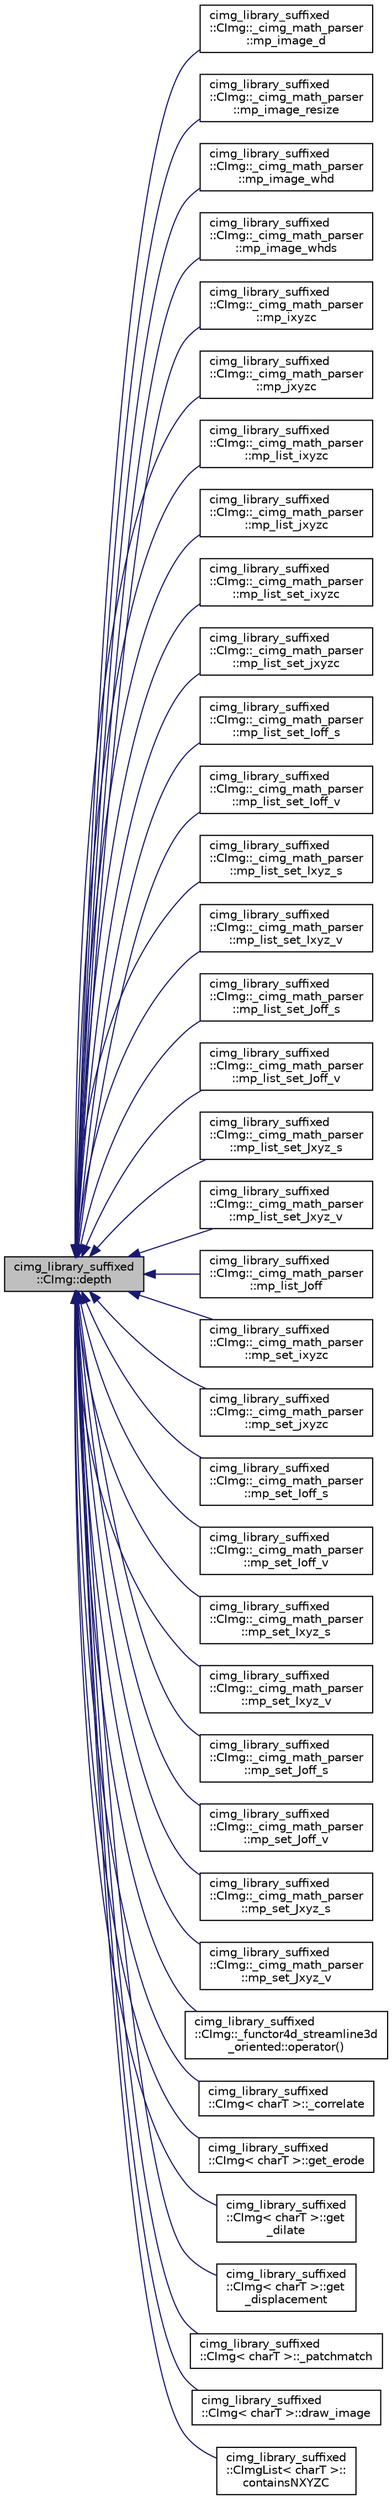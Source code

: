 digraph "cimg_library_suffixed::CImg::depth"
{
  edge [fontname="Helvetica",fontsize="10",labelfontname="Helvetica",labelfontsize="10"];
  node [fontname="Helvetica",fontsize="10",shape=record];
  rankdir="LR";
  Node801 [label="cimg_library_suffixed\l::CImg::depth",height=0.2,width=0.4,color="black", fillcolor="grey75", style="filled", fontcolor="black"];
  Node801 -> Node802 [dir="back",color="midnightblue",fontsize="10",style="solid",fontname="Helvetica"];
  Node802 [label="cimg_library_suffixed\l::CImg::_cimg_math_parser\l::mp_image_d",height=0.2,width=0.4,color="black", fillcolor="white", style="filled",URL="$structcimg__library__suffixed_1_1_c_img_1_1__cimg__math__parser.html#a0919179dddc84ef36a1c5c54a99c7298"];
  Node801 -> Node803 [dir="back",color="midnightblue",fontsize="10",style="solid",fontname="Helvetica"];
  Node803 [label="cimg_library_suffixed\l::CImg::_cimg_math_parser\l::mp_image_resize",height=0.2,width=0.4,color="black", fillcolor="white", style="filled",URL="$structcimg__library__suffixed_1_1_c_img_1_1__cimg__math__parser.html#ad676e1626e3d1e0abc5317527ecb9e6f"];
  Node801 -> Node804 [dir="back",color="midnightblue",fontsize="10",style="solid",fontname="Helvetica"];
  Node804 [label="cimg_library_suffixed\l::CImg::_cimg_math_parser\l::mp_image_whd",height=0.2,width=0.4,color="black", fillcolor="white", style="filled",URL="$structcimg__library__suffixed_1_1_c_img_1_1__cimg__math__parser.html#afa3f67c197c60dff214007d51b82ea52"];
  Node801 -> Node805 [dir="back",color="midnightblue",fontsize="10",style="solid",fontname="Helvetica"];
  Node805 [label="cimg_library_suffixed\l::CImg::_cimg_math_parser\l::mp_image_whds",height=0.2,width=0.4,color="black", fillcolor="white", style="filled",URL="$structcimg__library__suffixed_1_1_c_img_1_1__cimg__math__parser.html#a57cd62422118b65b4ee347362a9be59f"];
  Node801 -> Node806 [dir="back",color="midnightblue",fontsize="10",style="solid",fontname="Helvetica"];
  Node806 [label="cimg_library_suffixed\l::CImg::_cimg_math_parser\l::mp_ixyzc",height=0.2,width=0.4,color="black", fillcolor="white", style="filled",URL="$structcimg__library__suffixed_1_1_c_img_1_1__cimg__math__parser.html#adccb19bacb29f24ee9b582ffdab1ce87"];
  Node801 -> Node807 [dir="back",color="midnightblue",fontsize="10",style="solid",fontname="Helvetica"];
  Node807 [label="cimg_library_suffixed\l::CImg::_cimg_math_parser\l::mp_jxyzc",height=0.2,width=0.4,color="black", fillcolor="white", style="filled",URL="$structcimg__library__suffixed_1_1_c_img_1_1__cimg__math__parser.html#ab65aef2aad83c05094346595eebd5051"];
  Node801 -> Node808 [dir="back",color="midnightblue",fontsize="10",style="solid",fontname="Helvetica"];
  Node808 [label="cimg_library_suffixed\l::CImg::_cimg_math_parser\l::mp_list_ixyzc",height=0.2,width=0.4,color="black", fillcolor="white", style="filled",URL="$structcimg__library__suffixed_1_1_c_img_1_1__cimg__math__parser.html#af4383fa9613e2534570a889e24d06b5a"];
  Node801 -> Node809 [dir="back",color="midnightblue",fontsize="10",style="solid",fontname="Helvetica"];
  Node809 [label="cimg_library_suffixed\l::CImg::_cimg_math_parser\l::mp_list_jxyzc",height=0.2,width=0.4,color="black", fillcolor="white", style="filled",URL="$structcimg__library__suffixed_1_1_c_img_1_1__cimg__math__parser.html#a1f3648a3f11256430d982c9c6e8debe4"];
  Node801 -> Node810 [dir="back",color="midnightblue",fontsize="10",style="solid",fontname="Helvetica"];
  Node810 [label="cimg_library_suffixed\l::CImg::_cimg_math_parser\l::mp_list_set_ixyzc",height=0.2,width=0.4,color="black", fillcolor="white", style="filled",URL="$structcimg__library__suffixed_1_1_c_img_1_1__cimg__math__parser.html#a64f9d099796fd7de08662bf60e8bb82e"];
  Node801 -> Node811 [dir="back",color="midnightblue",fontsize="10",style="solid",fontname="Helvetica"];
  Node811 [label="cimg_library_suffixed\l::CImg::_cimg_math_parser\l::mp_list_set_jxyzc",height=0.2,width=0.4,color="black", fillcolor="white", style="filled",URL="$structcimg__library__suffixed_1_1_c_img_1_1__cimg__math__parser.html#ad947e6ce6e57e93e11fd67f500eb70c8"];
  Node801 -> Node812 [dir="back",color="midnightblue",fontsize="10",style="solid",fontname="Helvetica"];
  Node812 [label="cimg_library_suffixed\l::CImg::_cimg_math_parser\l::mp_list_set_Ioff_s",height=0.2,width=0.4,color="black", fillcolor="white", style="filled",URL="$structcimg__library__suffixed_1_1_c_img_1_1__cimg__math__parser.html#a0210c4cadebc44d6c04fee33ae622d9b"];
  Node801 -> Node813 [dir="back",color="midnightblue",fontsize="10",style="solid",fontname="Helvetica"];
  Node813 [label="cimg_library_suffixed\l::CImg::_cimg_math_parser\l::mp_list_set_Ioff_v",height=0.2,width=0.4,color="black", fillcolor="white", style="filled",URL="$structcimg__library__suffixed_1_1_c_img_1_1__cimg__math__parser.html#a7650a1d4e959255a9c0636276da4c836"];
  Node801 -> Node814 [dir="back",color="midnightblue",fontsize="10",style="solid",fontname="Helvetica"];
  Node814 [label="cimg_library_suffixed\l::CImg::_cimg_math_parser\l::mp_list_set_Ixyz_s",height=0.2,width=0.4,color="black", fillcolor="white", style="filled",URL="$structcimg__library__suffixed_1_1_c_img_1_1__cimg__math__parser.html#a9ecda2f1f6382bcd97d7a942c6b82c0a"];
  Node801 -> Node815 [dir="back",color="midnightblue",fontsize="10",style="solid",fontname="Helvetica"];
  Node815 [label="cimg_library_suffixed\l::CImg::_cimg_math_parser\l::mp_list_set_Ixyz_v",height=0.2,width=0.4,color="black", fillcolor="white", style="filled",URL="$structcimg__library__suffixed_1_1_c_img_1_1__cimg__math__parser.html#a8dfb889ef6eeda534e68dce171d0eb3d"];
  Node801 -> Node816 [dir="back",color="midnightblue",fontsize="10",style="solid",fontname="Helvetica"];
  Node816 [label="cimg_library_suffixed\l::CImg::_cimg_math_parser\l::mp_list_set_Joff_s",height=0.2,width=0.4,color="black", fillcolor="white", style="filled",URL="$structcimg__library__suffixed_1_1_c_img_1_1__cimg__math__parser.html#a7c715c512343bcacdc5c4cbfb5cd69a2"];
  Node801 -> Node817 [dir="back",color="midnightblue",fontsize="10",style="solid",fontname="Helvetica"];
  Node817 [label="cimg_library_suffixed\l::CImg::_cimg_math_parser\l::mp_list_set_Joff_v",height=0.2,width=0.4,color="black", fillcolor="white", style="filled",URL="$structcimg__library__suffixed_1_1_c_img_1_1__cimg__math__parser.html#acd46d2f6cfc8e3917a36ac623b45b776"];
  Node801 -> Node818 [dir="back",color="midnightblue",fontsize="10",style="solid",fontname="Helvetica"];
  Node818 [label="cimg_library_suffixed\l::CImg::_cimg_math_parser\l::mp_list_set_Jxyz_s",height=0.2,width=0.4,color="black", fillcolor="white", style="filled",URL="$structcimg__library__suffixed_1_1_c_img_1_1__cimg__math__parser.html#a4317fa07ba1b226fdc58e4ea4c025961"];
  Node801 -> Node819 [dir="back",color="midnightblue",fontsize="10",style="solid",fontname="Helvetica"];
  Node819 [label="cimg_library_suffixed\l::CImg::_cimg_math_parser\l::mp_list_set_Jxyz_v",height=0.2,width=0.4,color="black", fillcolor="white", style="filled",URL="$structcimg__library__suffixed_1_1_c_img_1_1__cimg__math__parser.html#a9c2878dd26e57ba8e2e5bbef0e2d042f"];
  Node801 -> Node820 [dir="back",color="midnightblue",fontsize="10",style="solid",fontname="Helvetica"];
  Node820 [label="cimg_library_suffixed\l::CImg::_cimg_math_parser\l::mp_list_Joff",height=0.2,width=0.4,color="black", fillcolor="white", style="filled",URL="$structcimg__library__suffixed_1_1_c_img_1_1__cimg__math__parser.html#a7d6e200df51bdae7711bab33967fd1e9"];
  Node801 -> Node821 [dir="back",color="midnightblue",fontsize="10",style="solid",fontname="Helvetica"];
  Node821 [label="cimg_library_suffixed\l::CImg::_cimg_math_parser\l::mp_set_ixyzc",height=0.2,width=0.4,color="black", fillcolor="white", style="filled",URL="$structcimg__library__suffixed_1_1_c_img_1_1__cimg__math__parser.html#af5d4e38f7c1c620c3867f08adb636214"];
  Node801 -> Node822 [dir="back",color="midnightblue",fontsize="10",style="solid",fontname="Helvetica"];
  Node822 [label="cimg_library_suffixed\l::CImg::_cimg_math_parser\l::mp_set_jxyzc",height=0.2,width=0.4,color="black", fillcolor="white", style="filled",URL="$structcimg__library__suffixed_1_1_c_img_1_1__cimg__math__parser.html#a34156176621fa5afadf8b12e91520bcf"];
  Node801 -> Node823 [dir="back",color="midnightblue",fontsize="10",style="solid",fontname="Helvetica"];
  Node823 [label="cimg_library_suffixed\l::CImg::_cimg_math_parser\l::mp_set_Ioff_s",height=0.2,width=0.4,color="black", fillcolor="white", style="filled",URL="$structcimg__library__suffixed_1_1_c_img_1_1__cimg__math__parser.html#a4abf2136cc195466cf532c24d215e599"];
  Node801 -> Node824 [dir="back",color="midnightblue",fontsize="10",style="solid",fontname="Helvetica"];
  Node824 [label="cimg_library_suffixed\l::CImg::_cimg_math_parser\l::mp_set_Ioff_v",height=0.2,width=0.4,color="black", fillcolor="white", style="filled",URL="$structcimg__library__suffixed_1_1_c_img_1_1__cimg__math__parser.html#ac13166c57e3b5f6c7ed2dbf7afdba818"];
  Node801 -> Node825 [dir="back",color="midnightblue",fontsize="10",style="solid",fontname="Helvetica"];
  Node825 [label="cimg_library_suffixed\l::CImg::_cimg_math_parser\l::mp_set_Ixyz_s",height=0.2,width=0.4,color="black", fillcolor="white", style="filled",URL="$structcimg__library__suffixed_1_1_c_img_1_1__cimg__math__parser.html#a409ba01c3679be72ff8fd32b224f8b58"];
  Node801 -> Node826 [dir="back",color="midnightblue",fontsize="10",style="solid",fontname="Helvetica"];
  Node826 [label="cimg_library_suffixed\l::CImg::_cimg_math_parser\l::mp_set_Ixyz_v",height=0.2,width=0.4,color="black", fillcolor="white", style="filled",URL="$structcimg__library__suffixed_1_1_c_img_1_1__cimg__math__parser.html#ac69c6670814a0a264fa3f02b13159e0f"];
  Node801 -> Node827 [dir="back",color="midnightblue",fontsize="10",style="solid",fontname="Helvetica"];
  Node827 [label="cimg_library_suffixed\l::CImg::_cimg_math_parser\l::mp_set_Joff_s",height=0.2,width=0.4,color="black", fillcolor="white", style="filled",URL="$structcimg__library__suffixed_1_1_c_img_1_1__cimg__math__parser.html#a3860620600d06f7543c5f321457b1161"];
  Node801 -> Node828 [dir="back",color="midnightblue",fontsize="10",style="solid",fontname="Helvetica"];
  Node828 [label="cimg_library_suffixed\l::CImg::_cimg_math_parser\l::mp_set_Joff_v",height=0.2,width=0.4,color="black", fillcolor="white", style="filled",URL="$structcimg__library__suffixed_1_1_c_img_1_1__cimg__math__parser.html#ab7511ccfe349d6e74286d0e8327edfa5"];
  Node801 -> Node829 [dir="back",color="midnightblue",fontsize="10",style="solid",fontname="Helvetica"];
  Node829 [label="cimg_library_suffixed\l::CImg::_cimg_math_parser\l::mp_set_Jxyz_s",height=0.2,width=0.4,color="black", fillcolor="white", style="filled",URL="$structcimg__library__suffixed_1_1_c_img_1_1__cimg__math__parser.html#a4ac71e134aa0aeaf9f88a48703d8821a"];
  Node801 -> Node830 [dir="back",color="midnightblue",fontsize="10",style="solid",fontname="Helvetica"];
  Node830 [label="cimg_library_suffixed\l::CImg::_cimg_math_parser\l::mp_set_Jxyz_v",height=0.2,width=0.4,color="black", fillcolor="white", style="filled",URL="$structcimg__library__suffixed_1_1_c_img_1_1__cimg__math__parser.html#a04ca10af57171129187eed4365552940"];
  Node801 -> Node831 [dir="back",color="midnightblue",fontsize="10",style="solid",fontname="Helvetica"];
  Node831 [label="cimg_library_suffixed\l::CImg::_functor4d_streamline3d\l_oriented::operator()",height=0.2,width=0.4,color="black", fillcolor="white", style="filled",URL="$structcimg__library__suffixed_1_1_c_img_1_1__functor4d__streamline3d__oriented.html#a67b32f469586ab13a6f39fba6910f3d8"];
  Node801 -> Node832 [dir="back",color="midnightblue",fontsize="10",style="solid",fontname="Helvetica"];
  Node832 [label="cimg_library_suffixed\l::CImg\< charT \>::_correlate",height=0.2,width=0.4,color="black", fillcolor="white", style="filled",URL="$structcimg__library__suffixed_1_1_c_img.html#aed98b23130078df5ad69b199d88bb261",tooltip="Correlate image by a kernel . "];
  Node801 -> Node833 [dir="back",color="midnightblue",fontsize="10",style="solid",fontname="Helvetica"];
  Node833 [label="cimg_library_suffixed\l::CImg\< charT \>::get_erode",height=0.2,width=0.4,color="black", fillcolor="white", style="filled",URL="$structcimg__library__suffixed_1_1_c_img.html#aad353fc91b0c6ef3c0251f4f46a96150",tooltip="Erode image by a structuring element . "];
  Node801 -> Node834 [dir="back",color="midnightblue",fontsize="10",style="solid",fontname="Helvetica"];
  Node834 [label="cimg_library_suffixed\l::CImg\< charT \>::get\l_dilate",height=0.2,width=0.4,color="black", fillcolor="white", style="filled",URL="$structcimg__library__suffixed_1_1_c_img.html#a66a723bf61125378577a3e99247ff8da",tooltip="Dilate image by a structuring element . "];
  Node801 -> Node835 [dir="back",color="midnightblue",fontsize="10",style="solid",fontname="Helvetica"];
  Node835 [label="cimg_library_suffixed\l::CImg\< charT \>::get\l_displacement",height=0.2,width=0.4,color="black", fillcolor="white", style="filled",URL="$structcimg__library__suffixed_1_1_c_img.html#a91ec1cd09114c4018a78e4ea0b2df386",tooltip="Estimate displacement field between two images . "];
  Node801 -> Node836 [dir="back",color="midnightblue",fontsize="10",style="solid",fontname="Helvetica"];
  Node836 [label="cimg_library_suffixed\l::CImg\< charT \>::_patchmatch",height=0.2,width=0.4,color="black", fillcolor="white", style="filled",URL="$structcimg__library__suffixed_1_1_c_img.html#a421343970ecbb9ca4e25f3d40b495be7"];
  Node801 -> Node837 [dir="back",color="midnightblue",fontsize="10",style="solid",fontname="Helvetica"];
  Node837 [label="cimg_library_suffixed\l::CImg\< charT \>::draw_image",height=0.2,width=0.4,color="black", fillcolor="white", style="filled",URL="$structcimg__library__suffixed_1_1_c_img.html#a4dfe9a9fb78df031a5750e7898af3d9e",tooltip="Draw an image. "];
  Node801 -> Node838 [dir="back",color="midnightblue",fontsize="10",style="solid",fontname="Helvetica"];
  Node838 [label="cimg_library_suffixed\l::CImgList\< charT \>::\lcontainsNXYZC",height=0.2,width=0.4,color="black", fillcolor="white", style="filled",URL="$structcimg__library__suffixed_1_1_c_img_list.html#ad2488203cbf2fddba82666454ea7c90b",tooltip="Test if list contains one particular pixel location. "];
}
